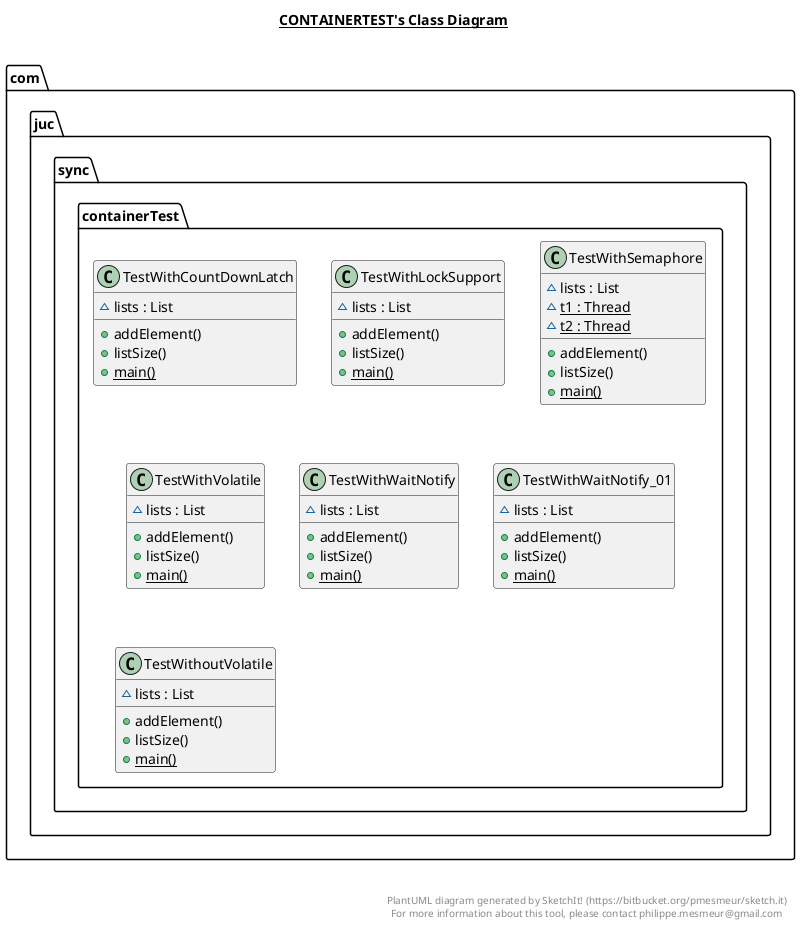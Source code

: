 @startuml

title __CONTAINERTEST's Class Diagram__\n

  namespace com.juc.sync {
    namespace containerTest {
      class com.juc.sync.containerTest.TestWithCountDownLatch {
          ~ lists : List
          + addElement()
          + listSize()
          {static} + main()
      }
    }
  }
  

  namespace com.juc.sync {
    namespace containerTest {
      class com.juc.sync.containerTest.TestWithLockSupport {
          ~ lists : List
          + addElement()
          + listSize()
          {static} + main()
      }
    }
  }
  

  namespace com.juc.sync {
    namespace containerTest {
      class com.juc.sync.containerTest.TestWithSemaphore {
          ~ lists : List
          {static} ~ t1 : Thread
          {static} ~ t2 : Thread
          + addElement()
          + listSize()
          {static} + main()
      }
    }
  }
  

  namespace com.juc.sync {
    namespace containerTest {
      class com.juc.sync.containerTest.TestWithVolatile {
          ~ lists : List
          + addElement()
          + listSize()
          {static} + main()
      }
    }
  }
  

  namespace com.juc.sync {
    namespace containerTest {
      class com.juc.sync.containerTest.TestWithWaitNotify {
          ~ lists : List
          + addElement()
          + listSize()
          {static} + main()
      }
    }
  }
  

  namespace com.juc.sync {
    namespace containerTest {
      class com.juc.sync.containerTest.TestWithWaitNotify_01 {
          ~ lists : List
          + addElement()
          + listSize()
          {static} + main()
      }
    }
  }
  

  namespace com.juc.sync {
    namespace containerTest {
      class com.juc.sync.containerTest.TestWithoutVolatile {
          ~ lists : List
          + addElement()
          + listSize()
          {static} + main()
      }
    }
  }
  



right footer


PlantUML diagram generated by SketchIt! (https://bitbucket.org/pmesmeur/sketch.it)
For more information about this tool, please contact philippe.mesmeur@gmail.com
endfooter

@enduml
